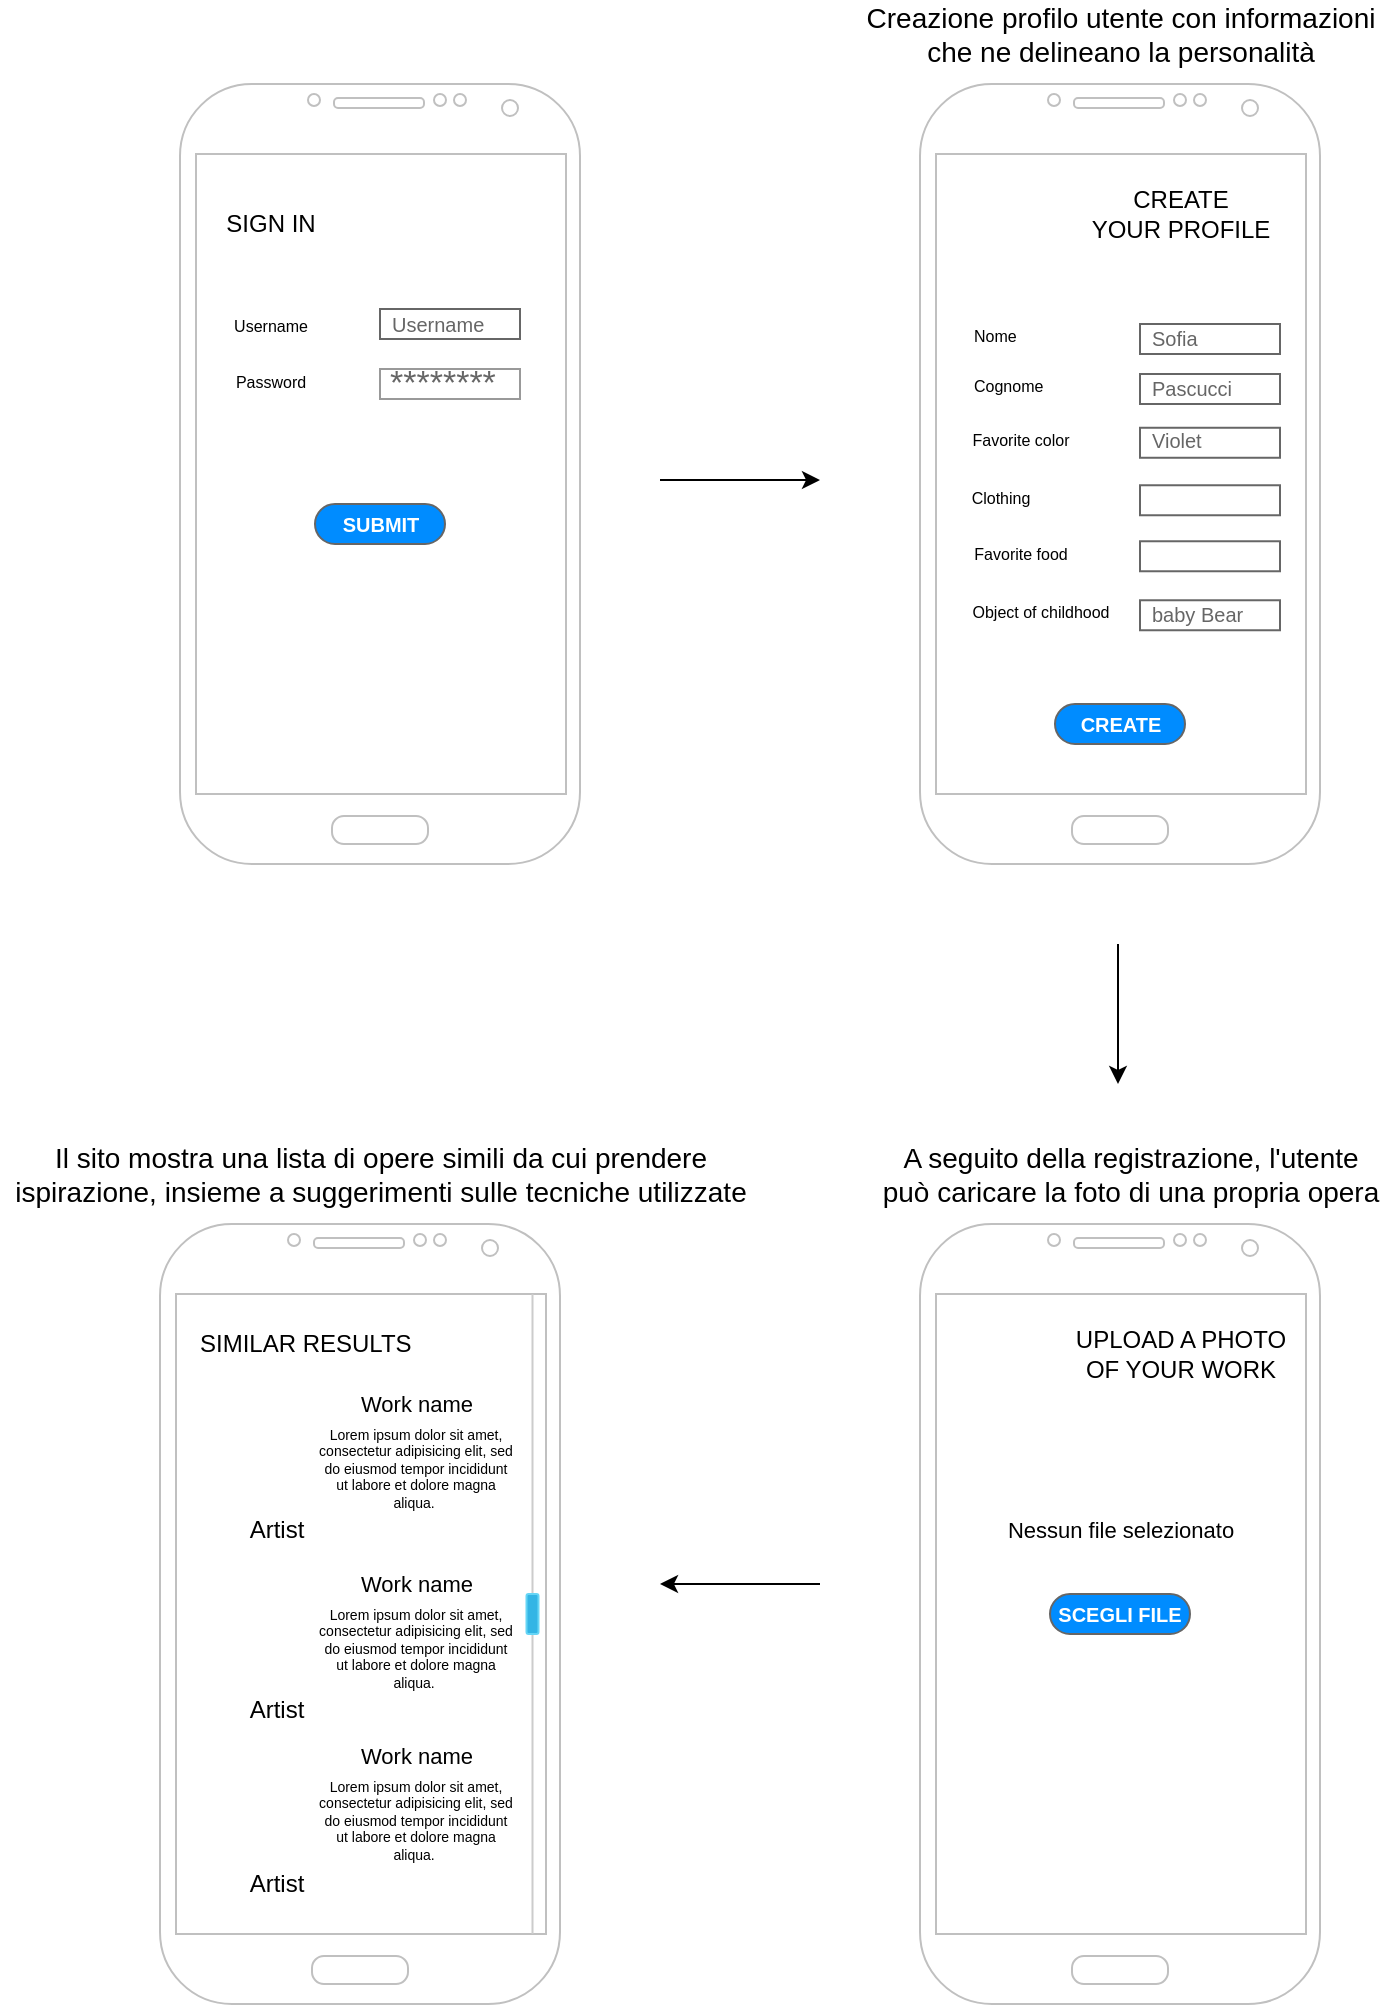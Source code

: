 <mxfile version="14.6.11" type="github">
  <diagram id="YqBdRVbUH3X9ktw2vI_X" name="Page-1">
    <mxGraphModel dx="496" dy="1412" grid="1" gridSize="10" guides="1" tooltips="1" connect="1" arrows="1" fold="1" page="1" pageScale="1" pageWidth="827" pageHeight="1169" math="0" shadow="0">
      <root>
        <mxCell id="0" />
        <mxCell id="1" parent="0" />
        <mxCell id="K1Y7uYMDMErFbE7dxKjb-1" value="" style="verticalLabelPosition=bottom;verticalAlign=top;html=1;shadow=0;dashed=0;strokeWidth=1;shape=mxgraph.android.phone2;strokeColor=#c0c0c0;" parent="1" vertex="1">
          <mxGeometry x="490" y="-1030" width="200" height="390" as="geometry" />
        </mxCell>
        <mxCell id="K1Y7uYMDMErFbE7dxKjb-2" value="" style="verticalLabelPosition=bottom;verticalAlign=top;html=1;shadow=0;dashed=0;strokeWidth=1;shape=mxgraph.android.phone2;strokeColor=#c0c0c0;" parent="1" vertex="1">
          <mxGeometry x="490" y="-460" width="200" height="390" as="geometry" />
        </mxCell>
        <mxCell id="K1Y7uYMDMErFbE7dxKjb-3" value="" style="shape=image;html=1;verticalAlign=top;verticalLabelPosition=bottom;labelBackgroundColor=#ffffff;imageAspect=0;aspect=fixed;image=https://cdn4.iconfinder.com/data/icons/basic-ui-2-line/32/person-people-man-profile-human-128.png;strokeWidth=1;" parent="1" vertex="1">
          <mxGeometry x="510" y="-985" width="50" height="50" as="geometry" />
        </mxCell>
        <mxCell id="K1Y7uYMDMErFbE7dxKjb-4" value="CREATE &lt;br&gt;YOUR PROFILE" style="text;html=1;resizable=0;autosize=1;align=center;verticalAlign=middle;points=[];fillColor=none;strokeColor=none;rounded=0;" parent="1" vertex="1">
          <mxGeometry x="570" y="-980" width="100" height="30" as="geometry" />
        </mxCell>
        <mxCell id="K1Y7uYMDMErFbE7dxKjb-5" value="" style="strokeWidth=1;shadow=0;dashed=0;align=center;html=1;shape=mxgraph.mockup.text.textBox;fontColor=#666666;align=left;fontSize=17;spacingLeft=4;spacingTop=-3;strokeColor=#666666;mainText=" parent="1" vertex="1">
          <mxGeometry x="600" y="-829.37" width="70" height="15" as="geometry" />
        </mxCell>
        <mxCell id="K1Y7uYMDMErFbE7dxKjb-6" value="&lt;font style=&quot;font-size: 10px&quot;&gt;Username&lt;/font&gt;" style="strokeWidth=1;shadow=0;dashed=0;align=center;html=1;shape=mxgraph.mockup.text.textBox;fontColor=#666666;align=left;fontSize=17;spacingLeft=4;spacingTop=-3;strokeColor=#666666;mainText=" parent="1" vertex="1">
          <mxGeometry x="220" y="-917.5" width="70" height="15" as="geometry" />
        </mxCell>
        <mxCell id="K1Y7uYMDMErFbE7dxKjb-7" value="&lt;span style=&quot;font-size: 10px&quot;&gt;Violet&lt;/span&gt;" style="strokeWidth=1;shadow=0;dashed=0;align=left;html=1;shape=mxgraph.mockup.text.textBox;fontColor=#666666;align=left;fontSize=10;spacingLeft=4;spacingTop=-3;strokeColor=#666666;mainText=" parent="1" vertex="1">
          <mxGeometry x="600" y="-858.12" width="70" height="15" as="geometry" />
        </mxCell>
        <mxCell id="K1Y7uYMDMErFbE7dxKjb-8" value="" style="strokeWidth=1;shadow=0;dashed=0;align=center;html=1;shape=mxgraph.mockup.text.textBox;fontColor=#666666;align=left;fontSize=17;spacingLeft=4;spacingTop=-3;strokeColor=#666666;mainText=" parent="1" vertex="1">
          <mxGeometry x="600" y="-801.37" width="70" height="15" as="geometry" />
        </mxCell>
        <mxCell id="K1Y7uYMDMErFbE7dxKjb-9" value="&lt;span style=&quot;font-size: 10px&quot;&gt;baby Bear&lt;/span&gt;" style="strokeWidth=1;shadow=0;dashed=0;align=center;html=1;shape=mxgraph.mockup.text.textBox;fontColor=#666666;align=left;fontSize=17;spacingLeft=4;spacingTop=-3;strokeColor=#666666;mainText=" parent="1" vertex="1">
          <mxGeometry x="600" y="-771.87" width="70" height="15" as="geometry" />
        </mxCell>
        <mxCell id="K1Y7uYMDMErFbE7dxKjb-10" value="&lt;font style=&quot;font-size: 8px&quot;&gt;Username&lt;/font&gt;" style="text;html=1;resizable=0;autosize=1;align=center;verticalAlign=middle;points=[];fillColor=none;strokeColor=none;rounded=0;" parent="1" vertex="1">
          <mxGeometry x="140" y="-920" width="50" height="20" as="geometry" />
        </mxCell>
        <mxCell id="K1Y7uYMDMErFbE7dxKjb-11" value="&lt;font style=&quot;font-size: 8px&quot;&gt;Password&lt;/font&gt;" style="text;html=1;resizable=0;autosize=1;align=center;verticalAlign=middle;points=[];fillColor=none;strokeColor=none;rounded=0;" parent="1" vertex="1">
          <mxGeometry x="140" y="-892.5" width="50" height="20" as="geometry" />
        </mxCell>
        <mxCell id="K1Y7uYMDMErFbE7dxKjb-12" value="********" style="strokeWidth=1;shadow=0;dashed=0;align=center;html=1;shape=mxgraph.mockup.forms.pwField;strokeColor=#999999;mainText=;align=left;fontColor=#666666;fontSize=17;spacingLeft=3;" parent="1" vertex="1">
          <mxGeometry x="220" y="-887.5" width="70" height="15" as="geometry" />
        </mxCell>
        <mxCell id="K1Y7uYMDMErFbE7dxKjb-13" value="&lt;span style=&quot;font-size: 8px&quot;&gt;Favorite color&lt;/span&gt;" style="text;html=1;resizable=0;autosize=1;align=center;verticalAlign=middle;points=[];fillColor=none;strokeColor=none;rounded=0;" parent="1" vertex="1">
          <mxGeometry x="510" y="-863.12" width="60" height="20" as="geometry" />
        </mxCell>
        <mxCell id="K1Y7uYMDMErFbE7dxKjb-14" value="&lt;span style=&quot;font-size: 8px&quot;&gt;Clothing&lt;/span&gt;" style="text;html=1;resizable=0;autosize=1;align=center;verticalAlign=middle;points=[];fillColor=none;strokeColor=none;rounded=0;" parent="1" vertex="1">
          <mxGeometry x="510" y="-834.37" width="40" height="20" as="geometry" />
        </mxCell>
        <mxCell id="K1Y7uYMDMErFbE7dxKjb-15" value="&lt;span style=&quot;font-size: 8px&quot;&gt;Favorite food&lt;/span&gt;" style="text;html=1;resizable=0;autosize=1;align=center;verticalAlign=middle;points=[];fillColor=none;strokeColor=none;rounded=0;" parent="1" vertex="1">
          <mxGeometry x="510" y="-806.37" width="60" height="20" as="geometry" />
        </mxCell>
        <mxCell id="K1Y7uYMDMErFbE7dxKjb-16" value="&lt;span style=&quot;font-size: 8px&quot;&gt;Object of childhood&lt;/span&gt;" style="text;html=1;resizable=0;autosize=1;align=center;verticalAlign=middle;points=[];fillColor=none;strokeColor=none;rounded=0;" parent="1" vertex="1">
          <mxGeometry x="510" y="-776.87" width="80" height="20" as="geometry" />
        </mxCell>
        <mxCell id="K1Y7uYMDMErFbE7dxKjb-17" value="SUBMIT" style="strokeWidth=1;shadow=0;dashed=0;align=center;html=1;shape=mxgraph.mockup.buttons.button;strokeColor=#666666;fontColor=#ffffff;mainText=;buttonStyle=round;fontSize=10;fontStyle=1;fillColor=#008cff;whiteSpace=wrap;" parent="1" vertex="1">
          <mxGeometry x="187.5" y="-820" width="65" height="20" as="geometry" />
        </mxCell>
        <mxCell id="K1Y7uYMDMErFbE7dxKjb-18" value="&lt;font style=&quot;font-size: 14px&quot;&gt;Creazione profilo utente con informazioni&lt;br&gt;che ne delineano la personalità&lt;/font&gt;" style="text;html=1;resizable=0;autosize=1;align=center;verticalAlign=middle;points=[];fillColor=none;strokeColor=none;rounded=0;fontSize=10;" parent="1" vertex="1">
          <mxGeometry x="455" y="-1070" width="270" height="30" as="geometry" />
        </mxCell>
        <mxCell id="K1Y7uYMDMErFbE7dxKjb-21" value="" style="endArrow=classic;html=1;" parent="1" edge="1">
          <mxGeometry width="50" height="50" relative="1" as="geometry">
            <mxPoint x="360" y="-832" as="sourcePoint" />
            <mxPoint x="440" y="-832" as="targetPoint" />
          </mxGeometry>
        </mxCell>
        <mxCell id="K1Y7uYMDMErFbE7dxKjb-22" value="" style="verticalLabelPosition=bottom;verticalAlign=top;html=1;shadow=0;dashed=0;strokeWidth=1;shape=mxgraph.android.phone2;strokeColor=#c0c0c0;" parent="1" vertex="1">
          <mxGeometry x="110" y="-460" width="200" height="390" as="geometry" />
        </mxCell>
        <mxCell id="K1Y7uYMDMErFbE7dxKjb-23" value="" style="endArrow=classic;html=1;" parent="1" edge="1">
          <mxGeometry width="50" height="50" relative="1" as="geometry">
            <mxPoint x="589" y="-600" as="sourcePoint" />
            <mxPoint x="589" y="-530" as="targetPoint" />
          </mxGeometry>
        </mxCell>
        <mxCell id="K1Y7uYMDMErFbE7dxKjb-24" value="" style="shape=image;html=1;verticalAlign=top;verticalLabelPosition=bottom;labelBackgroundColor=#ffffff;imageAspect=0;aspect=fixed;image=https://cdn4.iconfinder.com/data/icons/multimedia-75/512/multimedia-49-128.png" parent="1" vertex="1">
          <mxGeometry x="507.5" y="-422.5" width="55" height="55" as="geometry" />
        </mxCell>
        <mxCell id="K1Y7uYMDMErFbE7dxKjb-25" value="UPLOAD A PHOTO&lt;br&gt;OF YOUR WORK" style="text;html=1;resizable=0;autosize=1;align=center;verticalAlign=middle;points=[];fillColor=none;strokeColor=none;rounded=0;" parent="1" vertex="1">
          <mxGeometry x="560" y="-410" width="120" height="30" as="geometry" />
        </mxCell>
        <mxCell id="K1Y7uYMDMErFbE7dxKjb-28" value="" style="shape=image;html=1;verticalAlign=top;verticalLabelPosition=bottom;labelBackgroundColor=#ffffff;imageAspect=0;aspect=fixed;image=https://cdn4.iconfinder.com/data/icons/ionicons/512/icon-image-128.png" parent="1" vertex="1">
          <mxGeometry x="120.75" y="-380" width="70" height="70" as="geometry" />
        </mxCell>
        <mxCell id="K1Y7uYMDMErFbE7dxKjb-29" value="" style="shape=image;html=1;verticalAlign=top;verticalLabelPosition=bottom;labelBackgroundColor=#ffffff;imageAspect=0;aspect=fixed;image=https://cdn4.iconfinder.com/data/icons/ionicons/512/icon-image-128.png" parent="1" vertex="1">
          <mxGeometry x="120.75" y="-204" width="70" height="70" as="geometry" />
        </mxCell>
        <mxCell id="K1Y7uYMDMErFbE7dxKjb-30" value="SIMILAR RESULTS" style="text;html=1;resizable=0;autosize=1;align=left;verticalAlign=middle;points=[];fillColor=none;strokeColor=none;rounded=0;" parent="1" vertex="1">
          <mxGeometry x="128.25" y="-410" width="120" height="20" as="geometry" />
        </mxCell>
        <mxCell id="K1Y7uYMDMErFbE7dxKjb-31" value="" style="shape=image;html=1;verticalAlign=top;verticalLabelPosition=bottom;labelBackgroundColor=#ffffff;imageAspect=0;aspect=fixed;image=https://cdn4.iconfinder.com/data/icons/multimedia-75/512/multimedia-10-128.png" parent="1" vertex="1">
          <mxGeometry x="128.25" y="-317" width="20" height="20" as="geometry" />
        </mxCell>
        <mxCell id="K1Y7uYMDMErFbE7dxKjb-32" value="&lt;font style=&quot;font-size: 12px;&quot;&gt;Artist&lt;/font&gt;" style="text;html=1;resizable=0;autosize=1;align=center;verticalAlign=middle;points=[];fillColor=none;strokeColor=none;rounded=0;fontSize=12;" parent="1" vertex="1">
          <mxGeometry x="148.25" y="-317" width="40" height="20" as="geometry" />
        </mxCell>
        <mxCell id="K1Y7uYMDMErFbE7dxKjb-33" value="" style="shape=image;html=1;verticalAlign=top;verticalLabelPosition=bottom;labelBackgroundColor=#ffffff;imageAspect=0;aspect=fixed;image=https://cdn4.iconfinder.com/data/icons/ionicons/512/icon-image-128.png" parent="1" vertex="1">
          <mxGeometry x="120.75" y="-290" width="70" height="70" as="geometry" />
        </mxCell>
        <mxCell id="K1Y7uYMDMErFbE7dxKjb-34" value="" style="shape=image;html=1;verticalAlign=top;verticalLabelPosition=bottom;labelBackgroundColor=#ffffff;imageAspect=0;aspect=fixed;image=https://cdn4.iconfinder.com/data/icons/multimedia-75/512/multimedia-10-128.png" parent="1" vertex="1">
          <mxGeometry x="128.25" y="-227" width="20" height="20" as="geometry" />
        </mxCell>
        <mxCell id="K1Y7uYMDMErFbE7dxKjb-35" value="" style="shape=image;html=1;verticalAlign=top;verticalLabelPosition=bottom;labelBackgroundColor=#ffffff;imageAspect=0;aspect=fixed;image=https://cdn4.iconfinder.com/data/icons/multimedia-75/512/multimedia-10-128.png" parent="1" vertex="1">
          <mxGeometry x="128.25" y="-140" width="20" height="20" as="geometry" />
        </mxCell>
        <mxCell id="K1Y7uYMDMErFbE7dxKjb-36" value="&lt;font style=&quot;font-size: 12px;&quot;&gt;Artist&lt;/font&gt;" style="text;html=1;resizable=0;autosize=1;align=center;verticalAlign=middle;points=[];fillColor=none;strokeColor=none;rounded=0;fontSize=12;" parent="1" vertex="1">
          <mxGeometry x="148.25" y="-227" width="40" height="20" as="geometry" />
        </mxCell>
        <mxCell id="K1Y7uYMDMErFbE7dxKjb-37" value="&lt;font style=&quot;font-size: 12px;&quot;&gt;Artist&lt;/font&gt;" style="text;html=1;resizable=0;autosize=1;align=center;verticalAlign=middle;points=[];fillColor=none;strokeColor=none;rounded=0;fontSize=12;" parent="1" vertex="1">
          <mxGeometry x="148.25" y="-140" width="40" height="20" as="geometry" />
        </mxCell>
        <mxCell id="K1Y7uYMDMErFbE7dxKjb-38" value="" style="verticalLabelPosition=bottom;verticalAlign=top;html=1;shadow=0;dashed=0;strokeWidth=1;shape=mxgraph.android.quickscroll3;dy=0.5;fillColor=#33b5e5;strokeColor=#66D5F5;fontSize=12;" parent="1" vertex="1">
          <mxGeometry x="293.25" y="-425" width="6" height="320" as="geometry" />
        </mxCell>
        <mxCell id="K1Y7uYMDMErFbE7dxKjb-39" value="&lt;font style=&quot;font-size: 7px&quot;&gt;Lorem ipsum dolor sit amet, consectetur adipisicing elit, sed do eiusmod tempor incididunt ut labore et dolore magna aliqua.&amp;nbsp;&lt;/font&gt;" style="text;spacingTop=-5;whiteSpace=wrap;html=1;align=center;fontSize=7;fontFamily=Helvetica;fillColor=none;strokeColor=none;" parent="1" vertex="1">
          <mxGeometry x="188.25" y="-184" width="100" height="50" as="geometry" />
        </mxCell>
        <mxCell id="K1Y7uYMDMErFbE7dxKjb-40" value="&lt;font style=&quot;font-size: 7px&quot;&gt;Lorem ipsum dolor sit amet, consectetur adipisicing elit, sed do eiusmod tempor incididunt ut labore et dolore magna aliqua.&amp;nbsp;&lt;/font&gt;" style="text;spacingTop=-5;whiteSpace=wrap;html=1;align=center;fontSize=7;fontFamily=Helvetica;fillColor=none;strokeColor=none;" parent="1" vertex="1">
          <mxGeometry x="187.5" y="-360" width="100" height="50" as="geometry" />
        </mxCell>
        <mxCell id="K1Y7uYMDMErFbE7dxKjb-41" value="&lt;font style=&quot;font-size: 7px&quot;&gt;Lorem ipsum dolor sit amet, consectetur adipisicing elit, sed do eiusmod tempor incididunt ut labore et dolore magna aliqua.&amp;nbsp;&lt;/font&gt;" style="text;spacingTop=-5;whiteSpace=wrap;html=1;align=center;fontSize=7;fontFamily=Helvetica;fillColor=none;strokeColor=none;" parent="1" vertex="1">
          <mxGeometry x="188.25" y="-270" width="100" height="50" as="geometry" />
        </mxCell>
        <mxCell id="K1Y7uYMDMErFbE7dxKjb-42" value="&lt;font style=&quot;font-size: 14px&quot;&gt;A seguito della registrazione, l&#39;utente &lt;br&gt;può caricare la foto di una propria opera&lt;/font&gt;" style="text;html=1;resizable=0;autosize=1;align=center;verticalAlign=middle;points=[];fillColor=none;strokeColor=none;rounded=0;fontSize=7;" parent="1" vertex="1">
          <mxGeometry x="465" y="-500" width="260" height="30" as="geometry" />
        </mxCell>
        <mxCell id="K1Y7uYMDMErFbE7dxKjb-43" value="&lt;font style=&quot;font-size: 14px&quot;&gt;Il sito mostra una lista di opere simili da cui prendere &lt;br&gt;ispirazione,&amp;nbsp;&lt;/font&gt;&lt;font style=&quot;font-size: 14px&quot;&gt;insieme a suggerimenti sulle tecniche utilizzate&lt;/font&gt;" style="text;html=1;resizable=0;autosize=1;align=center;verticalAlign=middle;points=[];fillColor=none;strokeColor=none;rounded=0;fontSize=7;" parent="1" vertex="1">
          <mxGeometry x="30" y="-500" width="380" height="30" as="geometry" />
        </mxCell>
        <mxCell id="B12CX4f54RW9JIWW8Okp-1" value="" style="verticalLabelPosition=bottom;verticalAlign=top;html=1;shadow=0;dashed=0;strokeWidth=1;shape=mxgraph.android.phone2;strokeColor=#c0c0c0;" vertex="1" parent="1">
          <mxGeometry x="120" y="-1030" width="200" height="390" as="geometry" />
        </mxCell>
        <mxCell id="B12CX4f54RW9JIWW8Okp-2" value="&lt;span style=&quot;font-size: 8px&quot;&gt;Nome&lt;/span&gt;" style="text;html=1;resizable=0;autosize=1;align=left;verticalAlign=middle;points=[];fillColor=none;strokeColor=none;rounded=0;" vertex="1" parent="1">
          <mxGeometry x="515" y="-915" width="40" height="20" as="geometry" />
        </mxCell>
        <mxCell id="B12CX4f54RW9JIWW8Okp-3" value="&lt;font style=&quot;font-size: 10px&quot;&gt;Sofia&lt;/font&gt;" style="strokeWidth=1;shadow=0;dashed=0;align=center;html=1;shape=mxgraph.mockup.text.textBox;fontColor=#666666;align=left;fontSize=17;spacingLeft=4;spacingTop=-3;strokeColor=#666666;mainText=" vertex="1" parent="1">
          <mxGeometry x="600" y="-910" width="70" height="15" as="geometry" />
        </mxCell>
        <mxCell id="B12CX4f54RW9JIWW8Okp-4" value="CREATE" style="strokeWidth=1;shadow=0;dashed=0;align=center;html=1;shape=mxgraph.mockup.buttons.button;strokeColor=#666666;fontColor=#ffffff;mainText=;buttonStyle=round;fontSize=10;fontStyle=1;fillColor=#008cff;whiteSpace=wrap;" vertex="1" parent="1">
          <mxGeometry x="557.5" y="-720" width="65" height="20" as="geometry" />
        </mxCell>
        <mxCell id="B12CX4f54RW9JIWW8Okp-6" value="SIGN IN" style="text;html=1;resizable=0;autosize=1;align=center;verticalAlign=middle;points=[];fillColor=none;strokeColor=none;rounded=0;" vertex="1" parent="1">
          <mxGeometry x="135" y="-970" width="60" height="20" as="geometry" />
        </mxCell>
        <mxCell id="B12CX4f54RW9JIWW8Okp-7" value="" style="endArrow=classic;html=1;" edge="1" parent="1">
          <mxGeometry width="50" height="50" relative="1" as="geometry">
            <mxPoint x="440" y="-280" as="sourcePoint" />
            <mxPoint x="360" y="-280" as="targetPoint" />
          </mxGeometry>
        </mxCell>
        <mxCell id="B12CX4f54RW9JIWW8Okp-8" value="&lt;span style=&quot;font-size: 8px&quot;&gt;Cognome&lt;/span&gt;" style="text;html=1;resizable=0;autosize=1;align=left;verticalAlign=middle;points=[];fillColor=none;strokeColor=none;rounded=0;" vertex="1" parent="1">
          <mxGeometry x="515" y="-890" width="50" height="20" as="geometry" />
        </mxCell>
        <mxCell id="B12CX4f54RW9JIWW8Okp-9" value="&lt;font style=&quot;font-size: 10px&quot;&gt;Pascucci&lt;/font&gt;" style="strokeWidth=1;shadow=0;dashed=0;align=center;html=1;shape=mxgraph.mockup.text.textBox;fontColor=#666666;align=left;fontSize=17;spacingLeft=4;spacingTop=-3;strokeColor=#666666;mainText=" vertex="1" parent="1">
          <mxGeometry x="600" y="-885" width="70" height="15" as="geometry" />
        </mxCell>
        <mxCell id="B12CX4f54RW9JIWW8Okp-10" value="Work name" style="text;html=1;resizable=0;autosize=1;align=center;verticalAlign=middle;points=[];fillColor=none;strokeColor=none;rounded=0;fontSize=11;" vertex="1" parent="1">
          <mxGeometry x="202.5" y="-380" width="70" height="20" as="geometry" />
        </mxCell>
        <mxCell id="B12CX4f54RW9JIWW8Okp-11" value="Work name" style="text;html=1;resizable=0;autosize=1;align=center;verticalAlign=middle;points=[];fillColor=none;strokeColor=none;rounded=0;fontSize=11;" vertex="1" parent="1">
          <mxGeometry x="202.5" y="-290" width="70" height="20" as="geometry" />
        </mxCell>
        <mxCell id="B12CX4f54RW9JIWW8Okp-12" value="Work name" style="text;html=1;resizable=0;autosize=1;align=center;verticalAlign=middle;points=[];fillColor=none;strokeColor=none;rounded=0;fontSize=11;" vertex="1" parent="1">
          <mxGeometry x="203.25" y="-204" width="70" height="20" as="geometry" />
        </mxCell>
        <mxCell id="B12CX4f54RW9JIWW8Okp-14" value="Nessun file selezionato" style="text;html=1;resizable=0;autosize=1;align=center;verticalAlign=middle;points=[];fillColor=none;strokeColor=none;rounded=0;fontSize=11;" vertex="1" parent="1">
          <mxGeometry x="525" y="-317" width="130" height="20" as="geometry" />
        </mxCell>
        <mxCell id="B12CX4f54RW9JIWW8Okp-15" value="SCEGLI FILE" style="strokeWidth=1;shadow=0;dashed=0;align=center;html=1;shape=mxgraph.mockup.buttons.button;strokeColor=#666666;fontColor=#ffffff;mainText=;buttonStyle=round;fontSize=10;fontStyle=1;fillColor=#008cff;whiteSpace=wrap;" vertex="1" parent="1">
          <mxGeometry x="555" y="-275" width="70" height="20" as="geometry" />
        </mxCell>
      </root>
    </mxGraphModel>
  </diagram>
</mxfile>
